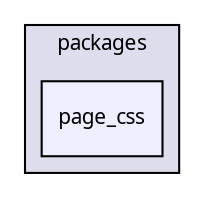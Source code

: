 digraph "packages/page/packages/page_css/" {
  compound=true
  node [ fontsize="10", fontname="FreeSans.ttf"];
  edge [ labelfontsize="10", labelfontname="FreeSans.ttf"];
  subgraph clusterdir_45d5d742c6a2e963177f6f892a398aed {
    graph [ bgcolor="#ddddee", pencolor="black", label="packages" fontname="FreeSans.ttf", fontsize="10", URL="dir_45d5d742c6a2e963177f6f892a398aed.html"]
  dir_13ee1ceb052c0c9ae6dc662ef1c38e97 [shape=box, label="page_css", style="filled", fillcolor="#eeeeff", pencolor="black", URL="dir_13ee1ceb052c0c9ae6dc662ef1c38e97.html"];
  }
}
